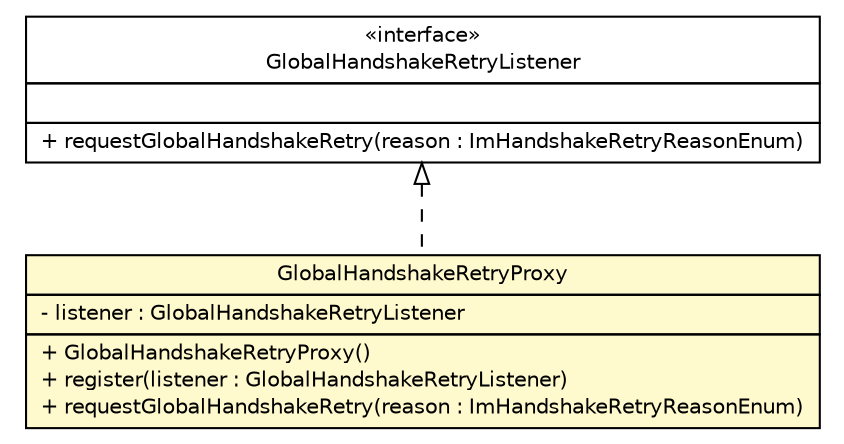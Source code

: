 #!/usr/local/bin/dot
#
# Class diagram 
# Generated by UMLGraph version R5_6 (http://www.umlgraph.org/)
#

digraph G {
	edge [fontname="Helvetica",fontsize=10,labelfontname="Helvetica",labelfontsize=10];
	node [fontname="Helvetica",fontsize=10,shape=plaintext];
	nodesep=0.25;
	ranksep=0.5;
	// de.hsbremen.tc.tnc.tnccs.im.GlobalHandshakeRetryListener
	c18846 [label=<<table title="de.hsbremen.tc.tnc.tnccs.im.GlobalHandshakeRetryListener" border="0" cellborder="1" cellspacing="0" cellpadding="2" port="p" href="../im/GlobalHandshakeRetryListener.html">
		<tr><td><table border="0" cellspacing="0" cellpadding="1">
<tr><td align="center" balign="center"> &#171;interface&#187; </td></tr>
<tr><td align="center" balign="center"> GlobalHandshakeRetryListener </td></tr>
		</table></td></tr>
		<tr><td><table border="0" cellspacing="0" cellpadding="1">
<tr><td align="left" balign="left">  </td></tr>
		</table></td></tr>
		<tr><td><table border="0" cellspacing="0" cellpadding="1">
<tr><td align="left" balign="left"> + requestGlobalHandshakeRetry(reason : ImHandshakeRetryReasonEnum) </td></tr>
		</table></td></tr>
		</table>>, URL="../im/GlobalHandshakeRetryListener.html", fontname="Helvetica", fontcolor="black", fontsize=10.0];
	// de.hsbremen.tc.tnc.tnccs.client.GlobalHandshakeRetryProxy
	c18994 [label=<<table title="de.hsbremen.tc.tnc.tnccs.client.GlobalHandshakeRetryProxy" border="0" cellborder="1" cellspacing="0" cellpadding="2" port="p" bgcolor="lemonChiffon" href="./GlobalHandshakeRetryProxy.html">
		<tr><td><table border="0" cellspacing="0" cellpadding="1">
<tr><td align="center" balign="center"> GlobalHandshakeRetryProxy </td></tr>
		</table></td></tr>
		<tr><td><table border="0" cellspacing="0" cellpadding="1">
<tr><td align="left" balign="left"> - listener : GlobalHandshakeRetryListener </td></tr>
		</table></td></tr>
		<tr><td><table border="0" cellspacing="0" cellpadding="1">
<tr><td align="left" balign="left"> + GlobalHandshakeRetryProxy() </td></tr>
<tr><td align="left" balign="left"> + register(listener : GlobalHandshakeRetryListener) </td></tr>
<tr><td align="left" balign="left"> + requestGlobalHandshakeRetry(reason : ImHandshakeRetryReasonEnum) </td></tr>
		</table></td></tr>
		</table>>, URL="./GlobalHandshakeRetryProxy.html", fontname="Helvetica", fontcolor="black", fontsize=10.0];
	//de.hsbremen.tc.tnc.tnccs.client.GlobalHandshakeRetryProxy implements de.hsbremen.tc.tnc.tnccs.im.GlobalHandshakeRetryListener
	c18846:p -> c18994:p [dir=back,arrowtail=empty,style=dashed];
}

